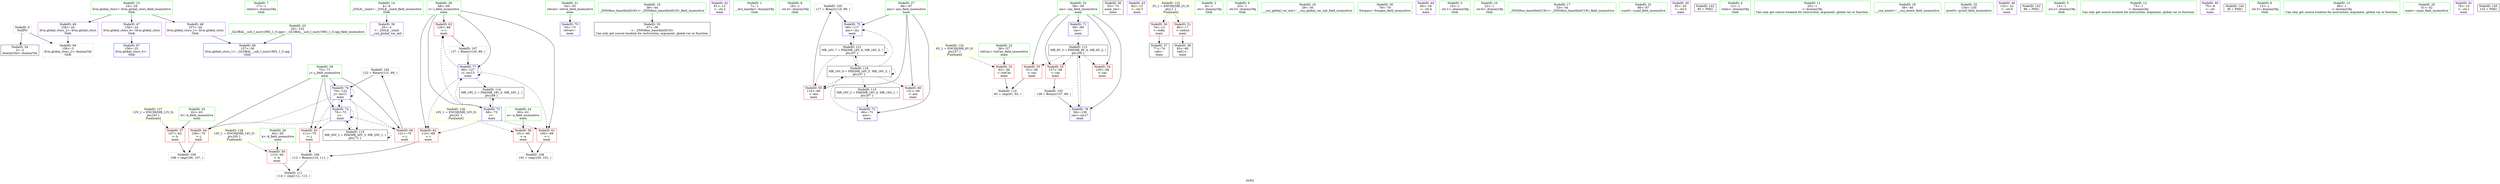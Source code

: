 digraph "SVFG" {
	label="SVFG";

	Node0x559002cf0560 [shape=record,color=grey,label="{NodeID: 0\nNullPtr}"];
	Node0x559002cf0560 -> Node0x559002d05810[style=solid];
	Node0x559002cf0560 -> Node0x559002d085f0[style=solid];
	Node0x559002cf0cd0 [shape=record,color=green,label="{NodeID: 7\n17\<--1\nstdout\<--dummyObj\nGlob }"];
	Node0x559002cf1160 [shape=record,color=green,label="{NodeID: 14\n4\<--6\n_ZStL8__ioinit\<--_ZStL8__ioinit_field_insensitive\nGlob }"];
	Node0x559002cf1160 -> Node0x559002d05c80[style=solid];
	Node0x559002d06a30 [shape=record,color=grey,label="{NodeID: 104\n122 = Binary(121, 89, )\n}"];
	Node0x559002d06a30 -> Node0x559002d08bd0[style=solid];
	Node0x559002d04cc0 [shape=record,color=green,label="{NodeID: 21\n54\<--55\nretval\<--retval_field_insensitive\nmain\n}"];
	Node0x559002d04cc0 -> Node0x559002d086f0[style=solid];
	Node0x559002d0b4e0 [shape=record,color=grey,label="{NodeID: 111\n114 = cmp(112, 113, )\n}"];
	Node0x559002d05270 [shape=record,color=green,label="{NodeID: 28\n68\<--69\ni\<--i_field_insensitive\nmain\n}"];
	Node0x559002d05270 -> Node0x559002d07f10[style=solid];
	Node0x559002d05270 -> Node0x559002d07fe0[style=solid];
	Node0x559002d05270 -> Node0x559002d080b0[style=solid];
	Node0x559002d05270 -> Node0x559002d08960[style=solid];
	Node0x559002d05270 -> Node0x559002d08ca0[style=solid];
	Node0x559002d05910 [shape=record,color=black,label="{NodeID: 35\n37\<--38\n\<--_ZNSt8ios_base4InitD1Ev\nCan only get source location for instruction, argument, global var or function.}"];
	Node0x559002d05ef0 [shape=record,color=purple,label="{NodeID: 42\n81\<--13\n\<--.str.2\nmain\n}"];
	Node0x559002d07520 [shape=record,color=purple,label="{NodeID: 49\n158\<--24\nllvm.global_ctors_2\<--llvm.global_ctors\nGlob }"];
	Node0x559002d07520 -> Node0x559002d085f0[style=solid];
	Node0x559002d07b00 [shape=record,color=red,label="{NodeID: 56\n101\<--60\n\<--a\nmain\n}"];
	Node0x559002d07b00 -> Node0x559002d0b060[style=solid];
	Node0x559002d080b0 [shape=record,color=red,label="{NodeID: 63\n126\<--68\n\<--i\nmain\n}"];
	Node0x559002d080b0 -> Node0x559002d0aee0[style=solid];
	Node0x559002d086f0 [shape=record,color=blue,label="{NodeID: 70\n54\<--73\nretval\<--\nmain\n}"];
	Node0x559002d08ca0 [shape=record,color=blue,label="{NodeID: 77\n68\<--127\ni\<--inc13\nmain\n}"];
	Node0x559002d08ca0 -> Node0x559002d07f10[style=dashed];
	Node0x559002d08ca0 -> Node0x559002d07fe0[style=dashed];
	Node0x559002d08ca0 -> Node0x559002d080b0[style=dashed];
	Node0x559002d08ca0 -> Node0x559002d08ca0[style=dashed];
	Node0x559002d08ca0 -> Node0x559002d0f0d0[style=dashed];
	Node0x559002cef670 [shape=record,color=green,label="{NodeID: 1\n7\<--1\n__dso_handle\<--dummyObj\nGlob }"];
	Node0x559002d03ef0 [shape=record,color=green,label="{NodeID: 8\n18\<--1\n.str.4\<--dummyObj\nGlob }"];
	Node0x559002d04860 [shape=record,color=green,label="{NodeID: 15\n24\<--28\nllvm.global_ctors\<--llvm.global_ctors_field_insensitive\nGlob }"];
	Node0x559002d04860 -> Node0x559002d06300[style=solid];
	Node0x559002d04860 -> Node0x559002d07420[style=solid];
	Node0x559002d04860 -> Node0x559002d07520[style=solid];
	Node0x559002d0abe0 [shape=record,color=grey,label="{NodeID: 105\n117 = Binary(116, 89, )\n}"];
	Node0x559002d0abe0 -> Node0x559002d08b00[style=solid];
	Node0x559002d04d90 [shape=record,color=green,label="{NodeID: 22\n56\<--57\ntotCas\<--totCas_field_insensitive\nmain\n}"];
	Node0x559002d04d90 -> Node0x559002d077c0[style=solid];
	Node0x559002d0e6d0 [shape=record,color=black,label="{NodeID: 112\nMR_8V_3 = PHI(MR_8V_4, MR_8V_2, )\npts\{59 \}\n}"];
	Node0x559002d0e6d0 -> Node0x559002d07890[style=dashed];
	Node0x559002d0e6d0 -> Node0x559002d07960[style=dashed];
	Node0x559002d0e6d0 -> Node0x559002d07a30[style=dashed];
	Node0x559002d0e6d0 -> Node0x559002d08d70[style=dashed];
	Node0x559002d05340 [shape=record,color=green,label="{NodeID: 29\n70\<--71\nj\<--j_field_insensitive\nmain\n}"];
	Node0x559002d05340 -> Node0x559002d08180[style=solid];
	Node0x559002d05340 -> Node0x559002d08250[style=solid];
	Node0x559002d05340 -> Node0x559002d08320[style=solid];
	Node0x559002d05340 -> Node0x559002d08a30[style=solid];
	Node0x559002d05340 -> Node0x559002d08bd0[style=solid];
	Node0x559002d05a10 [shape=record,color=black,label="{NodeID: 36\n53\<--73\nmain_ret\<--\nmain\n}"];
	Node0x559002d12690 [shape=record,color=yellow,style=double,label="{NodeID: 126\n10V_1 = ENCHI(MR_10V_0)\npts\{61 \}\nFun[main]}"];
	Node0x559002d12690 -> Node0x559002d07b00[style=dashed];
	Node0x559002d05fc0 [shape=record,color=purple,label="{NodeID: 43\n82\<--15\n\<--.str.3\nmain\n}"];
	Node0x559002d07620 [shape=record,color=red,label="{NodeID: 50\n74\<--12\n\<--stdin\nmain\n}"];
	Node0x559002d07620 -> Node0x559002d05ae0[style=solid];
	Node0x559002d07bd0 [shape=record,color=red,label="{NodeID: 57\n107\<--62\n\<--b\nmain\n}"];
	Node0x559002d07bd0 -> Node0x559002d0b1e0[style=solid];
	Node0x559002d08180 [shape=record,color=red,label="{NodeID: 64\n106\<--70\n\<--j\nmain\n}"];
	Node0x559002d08180 -> Node0x559002d0b1e0[style=solid];
	Node0x559002d087c0 [shape=record,color=blue,label="{NodeID: 71\n58\<--89\ncas\<--\nmain\n}"];
	Node0x559002d087c0 -> Node0x559002d0e6d0[style=dashed];
	Node0x559002d08d70 [shape=record,color=blue,label="{NodeID: 78\n58\<--138\ncas\<--inc17\nmain\n}"];
	Node0x559002d08d70 -> Node0x559002d0e6d0[style=dashed];
	Node0x559002cf0630 [shape=record,color=green,label="{NodeID: 2\n8\<--1\n.str\<--dummyObj\nGlob }"];
	Node0x559002d03f80 [shape=record,color=green,label="{NodeID: 9\n20\<--1\n.str.5\<--dummyObj\nGlob }"];
	Node0x559002d048f0 [shape=record,color=green,label="{NodeID: 16\n29\<--30\n__cxx_global_var_init\<--__cxx_global_var_init_field_insensitive\n}"];
	Node0x559002d0ad60 [shape=record,color=grey,label="{NodeID: 106\n112 = Binary(110, 111, )\n}"];
	Node0x559002d0ad60 -> Node0x559002d0b4e0[style=solid];
	Node0x559002d04e60 [shape=record,color=green,label="{NodeID: 23\n58\<--59\ncas\<--cas_field_insensitive\nmain\n}"];
	Node0x559002d04e60 -> Node0x559002d07890[style=solid];
	Node0x559002d04e60 -> Node0x559002d07960[style=solid];
	Node0x559002d04e60 -> Node0x559002d07a30[style=solid];
	Node0x559002d04e60 -> Node0x559002d087c0[style=solid];
	Node0x559002d04e60 -> Node0x559002d08d70[style=solid];
	Node0x559002d0ebd0 [shape=record,color=black,label="{NodeID: 113\nMR_16V_2 = PHI(MR_16V_4, MR_16V_1, )\npts\{67 \}\n}"];
	Node0x559002d0ebd0 -> Node0x559002d08890[style=dashed];
	Node0x559002d05410 [shape=record,color=green,label="{NodeID: 30\n78\<--79\nfreopen\<--freopen_field_insensitive\n}"];
	Node0x559002d05ae0 [shape=record,color=black,label="{NodeID: 37\n77\<--74\ncall\<--\nmain\n}"];
	Node0x559002d12770 [shape=record,color=yellow,style=double,label="{NodeID: 127\n12V_1 = ENCHI(MR_12V_0)\npts\{63 \}\nFun[main]}"];
	Node0x559002d12770 -> Node0x559002d07bd0[style=dashed];
	Node0x559002d06090 [shape=record,color=purple,label="{NodeID: 44\n84\<--18\n\<--.str.4\nmain\n}"];
	Node0x559002d076f0 [shape=record,color=red,label="{NodeID: 51\n80\<--17\n\<--stdout\nmain\n}"];
	Node0x559002d076f0 -> Node0x559002d05bb0[style=solid];
	Node0x559002d07ca0 [shape=record,color=red,label="{NodeID: 58\n113\<--64\n\<--k\nmain\n}"];
	Node0x559002d07ca0 -> Node0x559002d0b4e0[style=solid];
	Node0x559002d08250 [shape=record,color=red,label="{NodeID: 65\n111\<--70\n\<--j\nmain\n}"];
	Node0x559002d08250 -> Node0x559002d0ad60[style=solid];
	Node0x559002d08890 [shape=record,color=blue,label="{NodeID: 72\n66\<--73\nans\<--\nmain\n}"];
	Node0x559002d08890 -> Node0x559002d0fad0[style=dashed];
	Node0x559002cf09b0 [shape=record,color=green,label="{NodeID: 3\n10\<--1\n.str.1\<--dummyObj\nGlob }"];
	Node0x559002cf0e20 [shape=record,color=green,label="{NodeID: 10\n22\<--1\n.str.6\<--dummyObj\nGlob }"];
	Node0x559002d04980 [shape=record,color=green,label="{NodeID: 17\n33\<--34\n_ZNSt8ios_base4InitC1Ev\<--_ZNSt8ios_base4InitC1Ev_field_insensitive\n}"];
	Node0x559002d0aee0 [shape=record,color=grey,label="{NodeID: 107\n127 = Binary(126, 89, )\n}"];
	Node0x559002d0aee0 -> Node0x559002d08ca0[style=solid];
	Node0x559002d04f30 [shape=record,color=green,label="{NodeID: 24\n60\<--61\na\<--a_field_insensitive\nmain\n}"];
	Node0x559002d04f30 -> Node0x559002d07b00[style=solid];
	Node0x559002d0f0d0 [shape=record,color=black,label="{NodeID: 114\nMR_18V_2 = PHI(MR_18V_4, MR_18V_1, )\npts\{69 \}\n}"];
	Node0x559002d0f0d0 -> Node0x559002d08960[style=dashed];
	Node0x559002d05510 [shape=record,color=green,label="{NodeID: 31\n86\<--87\nscanf\<--scanf_field_insensitive\n}"];
	Node0x559002d113d0 [shape=record,color=black,label="{NodeID: 121\nMR_16V_7 = PHI(MR_16V_6, MR_16V_5, )\npts\{67 \}\n}"];
	Node0x559002d113d0 -> Node0x559002d07d70[style=dashed];
	Node0x559002d113d0 -> Node0x559002d08b00[style=dashed];
	Node0x559002d113d0 -> Node0x559002d0fad0[style=dashed];
	Node0x559002d113d0 -> Node0x559002d113d0[style=dashed];
	Node0x559002d05bb0 [shape=record,color=black,label="{NodeID: 38\n83\<--80\ncall1\<--\nmain\n}"];
	Node0x559002d12850 [shape=record,color=yellow,style=double,label="{NodeID: 128\n14V_1 = ENCHI(MR_14V_0)\npts\{65 \}\nFun[main]}"];
	Node0x559002d12850 -> Node0x559002d07ca0[style=dashed];
	Node0x559002d06160 [shape=record,color=purple,label="{NodeID: 45\n95\<--20\n\<--.str.5\nmain\n}"];
	Node0x559002d077c0 [shape=record,color=red,label="{NodeID: 52\n92\<--56\n\<--totCas\nmain\n}"];
	Node0x559002d077c0 -> Node0x559002d0b360[style=solid];
	Node0x559002d18290 [shape=record,color=black,label="{NodeID: 142\n85 = PHI()\n}"];
	Node0x559002d07d70 [shape=record,color=red,label="{NodeID: 59\n116\<--66\n\<--ans\nmain\n}"];
	Node0x559002d07d70 -> Node0x559002d0abe0[style=solid];
	Node0x559002d08320 [shape=record,color=red,label="{NodeID: 66\n121\<--70\n\<--j\nmain\n}"];
	Node0x559002d08320 -> Node0x559002d06a30[style=solid];
	Node0x559002d08960 [shape=record,color=blue,label="{NodeID: 73\n68\<--73\ni\<--\nmain\n}"];
	Node0x559002d08960 -> Node0x559002d07f10[style=dashed];
	Node0x559002d08960 -> Node0x559002d07fe0[style=dashed];
	Node0x559002d08960 -> Node0x559002d080b0[style=dashed];
	Node0x559002d08960 -> Node0x559002d08ca0[style=dashed];
	Node0x559002d08960 -> Node0x559002d0f0d0[style=dashed];
	Node0x559002cf0830 [shape=record,color=green,label="{NodeID: 4\n12\<--1\nstdin\<--dummyObj\nGlob }"];
	Node0x559002cf0ef0 [shape=record,color=green,label="{NodeID: 11\n25\<--1\n\<--dummyObj\nCan only get source location for instruction, argument, global var or function.}"];
	Node0x559002d04a50 [shape=record,color=green,label="{NodeID: 18\n39\<--40\n__cxa_atexit\<--__cxa_atexit_field_insensitive\n}"];
	Node0x559002d0b060 [shape=record,color=grey,label="{NodeID: 108\n102 = cmp(100, 101, )\n}"];
	Node0x559002d05000 [shape=record,color=green,label="{NodeID: 25\n62\<--63\nb\<--b_field_insensitive\nmain\n}"];
	Node0x559002d05000 -> Node0x559002d07bd0[style=solid];
	Node0x559002d0f5d0 [shape=record,color=black,label="{NodeID: 115\nMR_20V_2 = PHI(MR_20V_3, MR_20V_1, )\npts\{71 \}\n}"];
	Node0x559002d0f5d0 -> Node0x559002d08a30[style=dashed];
	Node0x559002d0f5d0 -> Node0x559002d0f5d0[style=dashed];
	Node0x559002d05610 [shape=record,color=green,label="{NodeID: 32\n134\<--135\nprintf\<--printf_field_insensitive\n}"];
	Node0x559002d118d0 [shape=record,color=yellow,style=double,label="{NodeID: 122\n2V_1 = ENCHI(MR_2V_0)\npts\{1 \}\nFun[main]}"];
	Node0x559002d118d0 -> Node0x559002d07620[style=dashed];
	Node0x559002d118d0 -> Node0x559002d076f0[style=dashed];
	Node0x559002d05c80 [shape=record,color=purple,label="{NodeID: 39\n35\<--4\n\<--_ZStL8__ioinit\n__cxx_global_var_init\n}"];
	Node0x559002d06230 [shape=record,color=purple,label="{NodeID: 46\n132\<--22\n\<--.str.6\nmain\n}"];
	Node0x559002d07890 [shape=record,color=red,label="{NodeID: 53\n91\<--58\n\<--cas\nmain\n}"];
	Node0x559002d07890 -> Node0x559002d0b360[style=solid];
	Node0x559002d18390 [shape=record,color=black,label="{NodeID: 143\n96 = PHI()\n}"];
	Node0x559002d07e40 [shape=record,color=red,label="{NodeID: 60\n131\<--66\n\<--ans\nmain\n}"];
	Node0x559002d083f0 [shape=record,color=blue,label="{NodeID: 67\n156\<--25\nllvm.global_ctors_0\<--\nGlob }"];
	Node0x559002d08a30 [shape=record,color=blue,label="{NodeID: 74\n70\<--73\nj\<--\nmain\n}"];
	Node0x559002d08a30 -> Node0x559002d08180[style=dashed];
	Node0x559002d08a30 -> Node0x559002d08250[style=dashed];
	Node0x559002d08a30 -> Node0x559002d08320[style=dashed];
	Node0x559002d08a30 -> Node0x559002d08a30[style=dashed];
	Node0x559002d08a30 -> Node0x559002d08bd0[style=dashed];
	Node0x559002d08a30 -> Node0x559002d0f5d0[style=dashed];
	Node0x559002cf08c0 [shape=record,color=green,label="{NodeID: 5\n13\<--1\n.str.2\<--dummyObj\nGlob }"];
	Node0x559002cf0fc0 [shape=record,color=green,label="{NodeID: 12\n73\<--1\n\<--dummyObj\nCan only get source location for instruction, argument, global var or function.}"];
	Node0x559002d04b20 [shape=record,color=green,label="{NodeID: 19\n38\<--44\n_ZNSt8ios_base4InitD1Ev\<--_ZNSt8ios_base4InitD1Ev_field_insensitive\n}"];
	Node0x559002d04b20 -> Node0x559002d05910[style=solid];
	Node0x559002d0b1e0 [shape=record,color=grey,label="{NodeID: 109\n108 = cmp(106, 107, )\n}"];
	Node0x559002d050d0 [shape=record,color=green,label="{NodeID: 26\n64\<--65\nk\<--k_field_insensitive\nmain\n}"];
	Node0x559002d050d0 -> Node0x559002d07ca0[style=solid];
	Node0x559002d0fad0 [shape=record,color=black,label="{NodeID: 116\nMR_16V_4 = PHI(MR_16V_5, MR_16V_3, )\npts\{67 \}\n}"];
	Node0x559002d0fad0 -> Node0x559002d07d70[style=dashed];
	Node0x559002d0fad0 -> Node0x559002d07e40[style=dashed];
	Node0x559002d0fad0 -> Node0x559002d08b00[style=dashed];
	Node0x559002d0fad0 -> Node0x559002d0ebd0[style=dashed];
	Node0x559002d0fad0 -> Node0x559002d0fad0[style=dashed];
	Node0x559002d0fad0 -> Node0x559002d113d0[style=dashed];
	Node0x559002d05710 [shape=record,color=green,label="{NodeID: 33\n26\<--152\n_GLOBAL__sub_I_mzry1992_1_0.cpp\<--_GLOBAL__sub_I_mzry1992_1_0.cpp_field_insensitive\n}"];
	Node0x559002d05710 -> Node0x559002d084f0[style=solid];
	Node0x559002d05d50 [shape=record,color=purple,label="{NodeID: 40\n75\<--8\n\<--.str\nmain\n}"];
	Node0x559002d06300 [shape=record,color=purple,label="{NodeID: 47\n156\<--24\nllvm.global_ctors_0\<--llvm.global_ctors\nGlob }"];
	Node0x559002d06300 -> Node0x559002d083f0[style=solid];
	Node0x559002d07960 [shape=record,color=red,label="{NodeID: 54\n130\<--58\n\<--cas\nmain\n}"];
	Node0x559002d18490 [shape=record,color=black,label="{NodeID: 144\n36 = PHI()\n}"];
	Node0x559002d07f10 [shape=record,color=red,label="{NodeID: 61\n100\<--68\n\<--i\nmain\n}"];
	Node0x559002d07f10 -> Node0x559002d0b060[style=solid];
	Node0x559002d084f0 [shape=record,color=blue,label="{NodeID: 68\n157\<--26\nllvm.global_ctors_1\<--_GLOBAL__sub_I_mzry1992_1_0.cpp\nGlob }"];
	Node0x559002d08b00 [shape=record,color=blue,label="{NodeID: 75\n66\<--117\nans\<--inc\nmain\n}"];
	Node0x559002d08b00 -> Node0x559002d113d0[style=dashed];
	Node0x559002cf0c40 [shape=record,color=green,label="{NodeID: 6\n15\<--1\n.str.3\<--dummyObj\nGlob }"];
	Node0x559002cf1090 [shape=record,color=green,label="{NodeID: 13\n89\<--1\n\<--dummyObj\nCan only get source location for instruction, argument, global var or function.}"];
	Node0x559002d068b0 [shape=record,color=grey,label="{NodeID: 103\n138 = Binary(137, 89, )\n}"];
	Node0x559002d068b0 -> Node0x559002d08d70[style=solid];
	Node0x559002d04bf0 [shape=record,color=green,label="{NodeID: 20\n51\<--52\nmain\<--main_field_insensitive\n}"];
	Node0x559002d0b360 [shape=record,color=grey,label="{NodeID: 110\n93 = cmp(91, 92, )\n}"];
	Node0x559002d051a0 [shape=record,color=green,label="{NodeID: 27\n66\<--67\nans\<--ans_field_insensitive\nmain\n}"];
	Node0x559002d051a0 -> Node0x559002d07d70[style=solid];
	Node0x559002d051a0 -> Node0x559002d07e40[style=solid];
	Node0x559002d051a0 -> Node0x559002d08890[style=solid];
	Node0x559002d051a0 -> Node0x559002d08b00[style=solid];
	Node0x559002d05810 [shape=record,color=black,label="{NodeID: 34\n2\<--3\ndummyVal\<--dummyVal\n}"];
	Node0x559002d124d0 [shape=record,color=yellow,style=double,label="{NodeID: 124\n6V_1 = ENCHI(MR_6V_0)\npts\{57 \}\nFun[main]}"];
	Node0x559002d124d0 -> Node0x559002d077c0[style=dashed];
	Node0x559002d05e20 [shape=record,color=purple,label="{NodeID: 41\n76\<--10\n\<--.str.1\nmain\n}"];
	Node0x559002d07420 [shape=record,color=purple,label="{NodeID: 48\n157\<--24\nllvm.global_ctors_1\<--llvm.global_ctors\nGlob }"];
	Node0x559002d07420 -> Node0x559002d084f0[style=solid];
	Node0x559002d07a30 [shape=record,color=red,label="{NodeID: 55\n137\<--58\n\<--cas\nmain\n}"];
	Node0x559002d07a30 -> Node0x559002d068b0[style=solid];
	Node0x559002d18590 [shape=record,color=black,label="{NodeID: 145\n133 = PHI()\n}"];
	Node0x559002d07fe0 [shape=record,color=red,label="{NodeID: 62\n110\<--68\n\<--i\nmain\n}"];
	Node0x559002d07fe0 -> Node0x559002d0ad60[style=solid];
	Node0x559002d085f0 [shape=record,color=blue, style = dotted,label="{NodeID: 69\n158\<--3\nllvm.global_ctors_2\<--dummyVal\nGlob }"];
	Node0x559002d08bd0 [shape=record,color=blue,label="{NodeID: 76\n70\<--122\nj\<--inc11\nmain\n}"];
	Node0x559002d08bd0 -> Node0x559002d08180[style=dashed];
	Node0x559002d08bd0 -> Node0x559002d08250[style=dashed];
	Node0x559002d08bd0 -> Node0x559002d08320[style=dashed];
	Node0x559002d08bd0 -> Node0x559002d08a30[style=dashed];
	Node0x559002d08bd0 -> Node0x559002d08bd0[style=dashed];
	Node0x559002d08bd0 -> Node0x559002d0f5d0[style=dashed];
}
